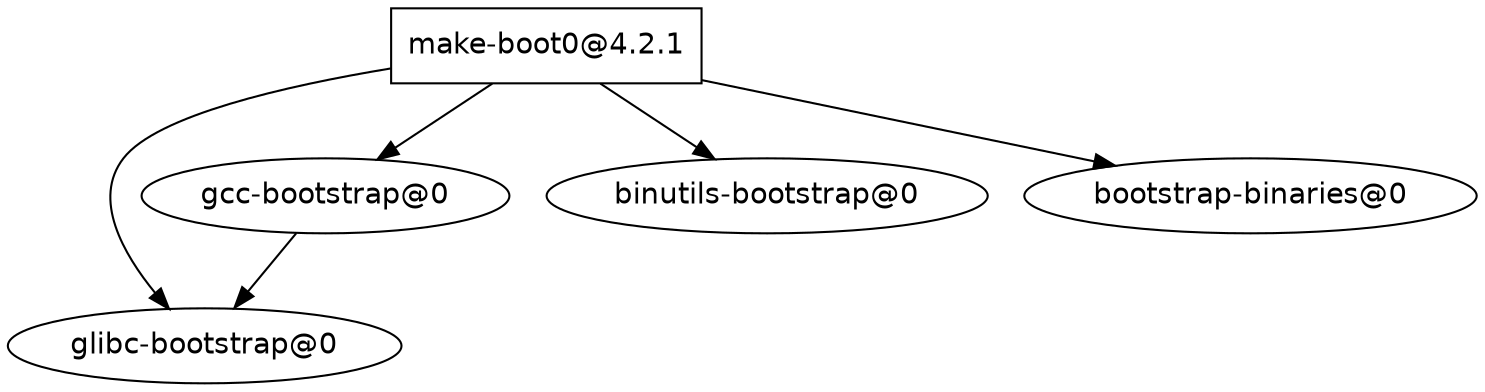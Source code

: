 digraph "Guix package" {
  "39920672" [label = "make-boot0@4.2.1", shape = box, fontname = Helvetica];
  "39920672" -> "40227520" [color = black];
  "39920672" -> "40227344" [color = black];
  "39920672" -> "40227168" [color = black];
  "39920672" -> "40226992" [color = black];
  "40227520" [label = "glibc-bootstrap@0", fontname = Helvetica];
  "40227344" [label = "gcc-bootstrap@0", fontname = Helvetica];
  "40227344" -> "40227520" [color = black];
  "40227168" [label = "binutils-bootstrap@0", fontname = Helvetica];
  "40226992" [label = "bootstrap-binaries@0", fontname = Helvetica];

}
